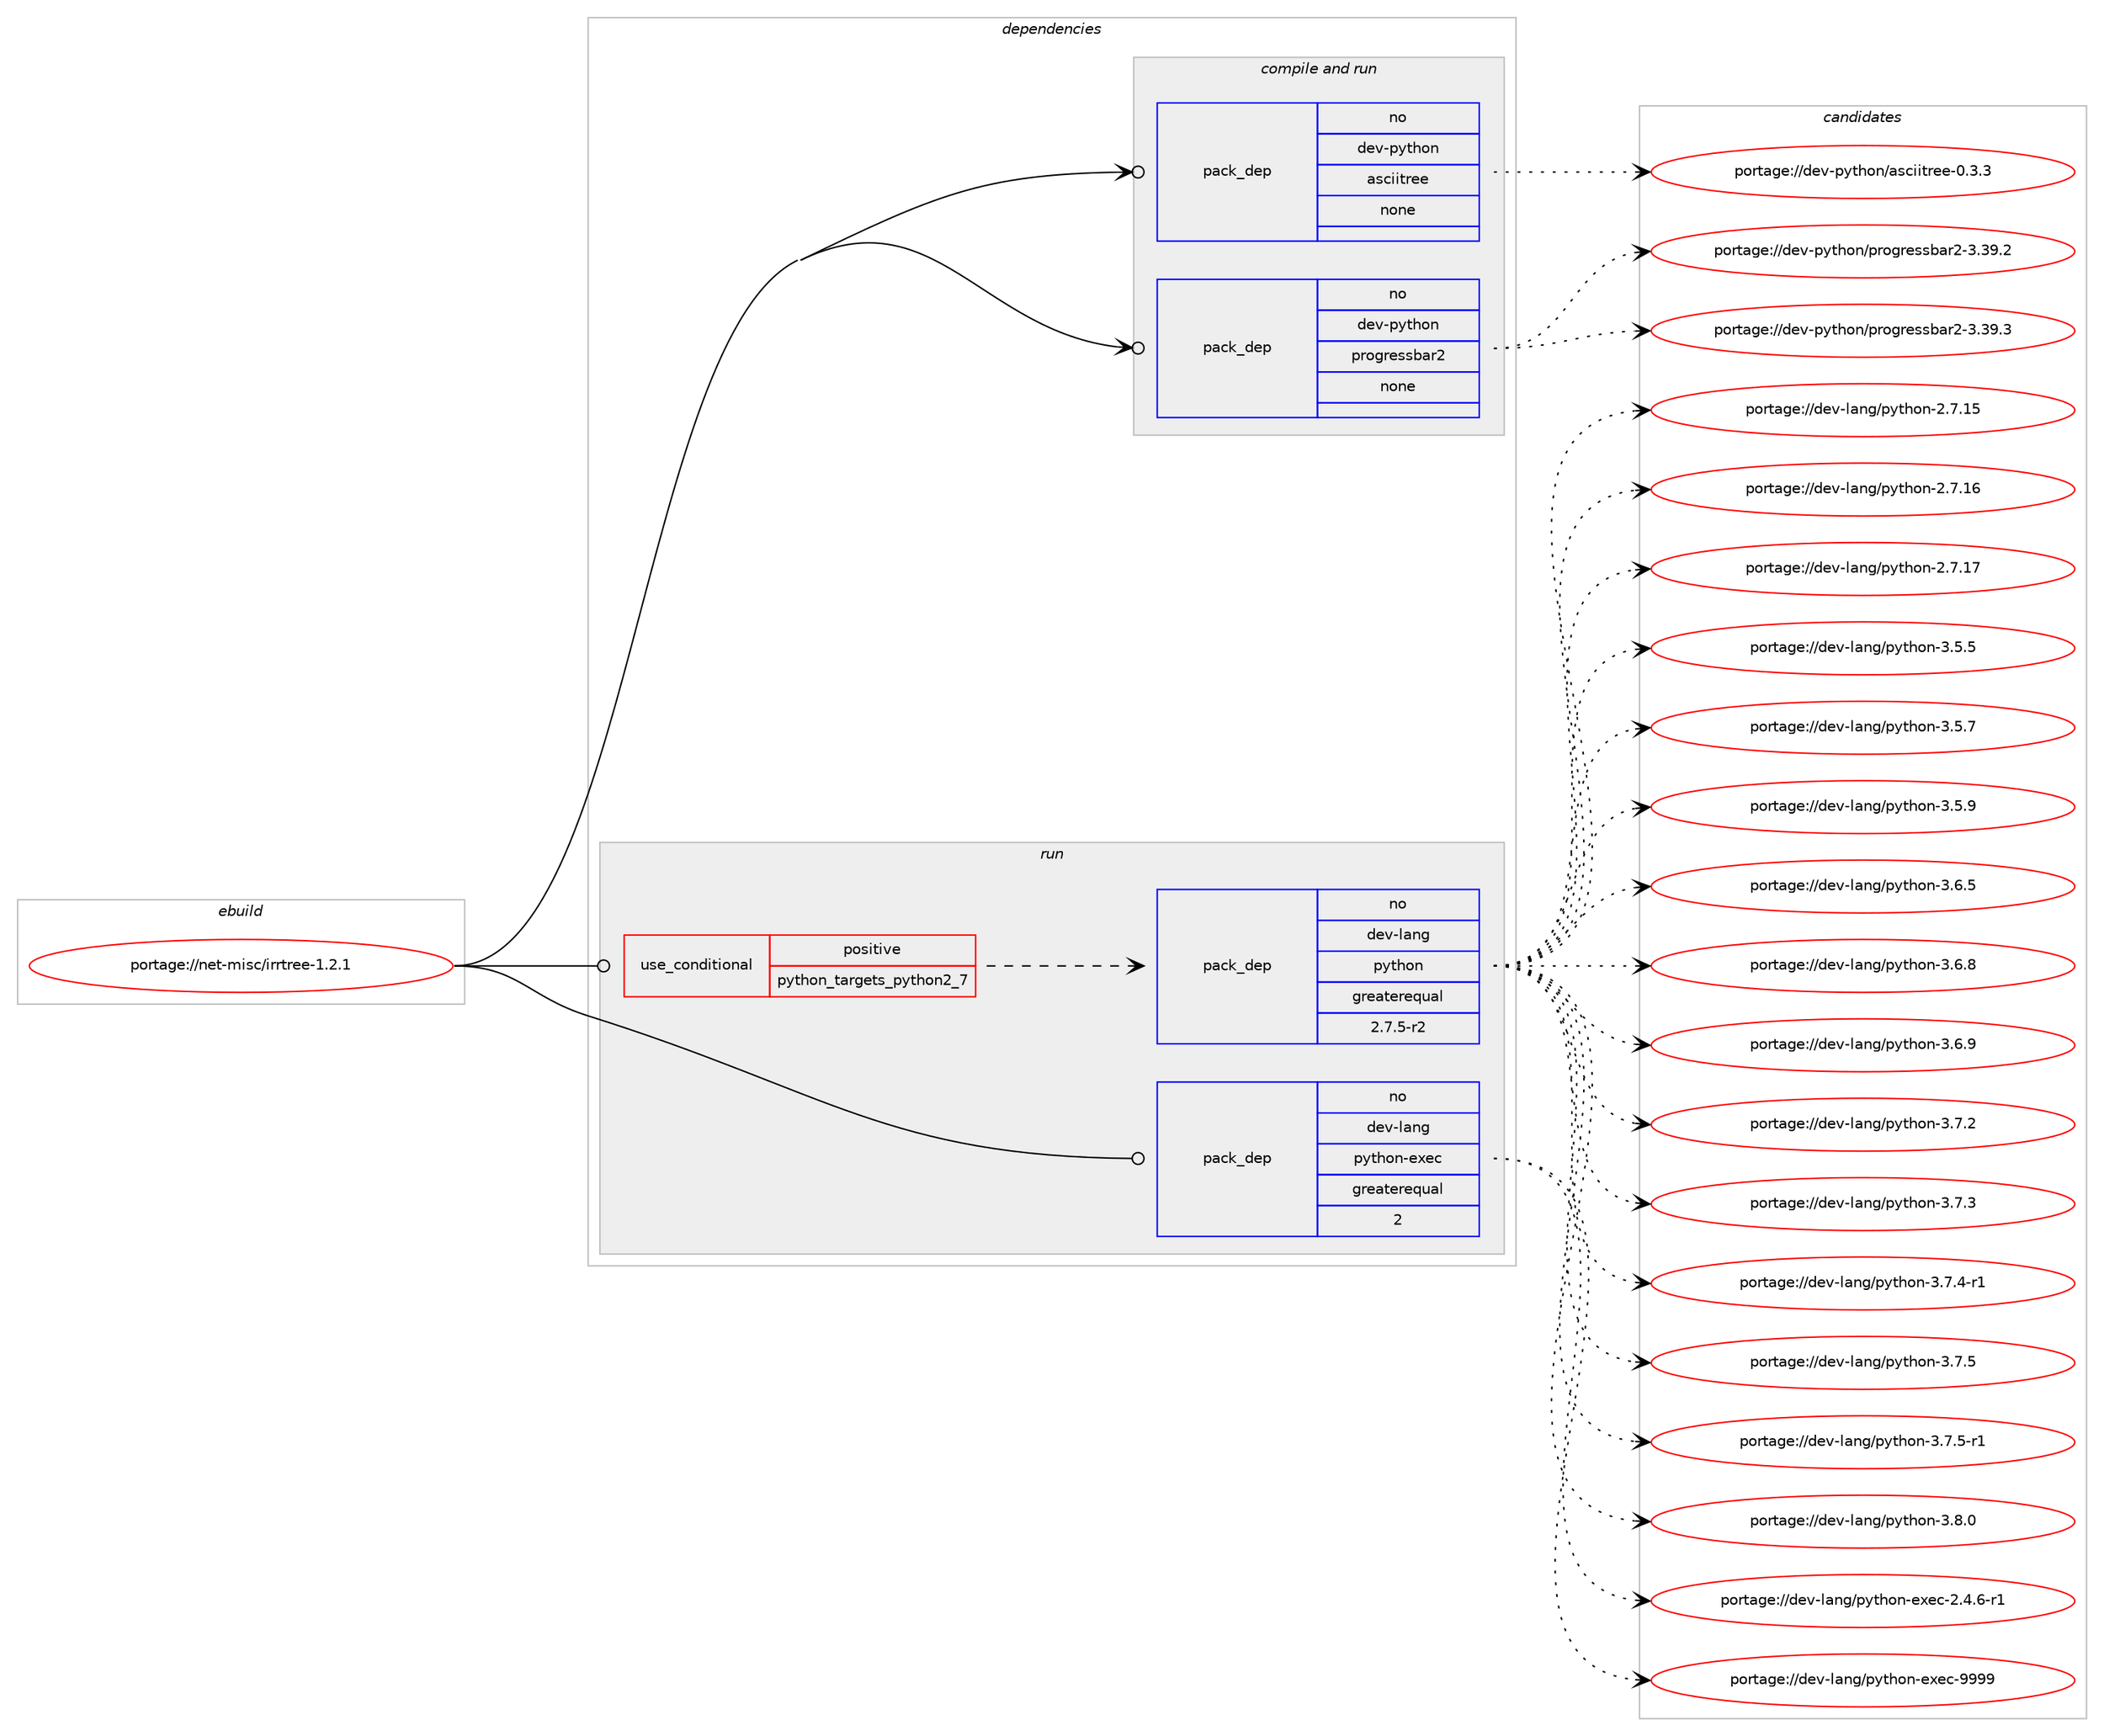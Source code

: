 digraph prolog {

# *************
# Graph options
# *************

newrank=true;
concentrate=true;
compound=true;
graph [rankdir=LR,fontname=Helvetica,fontsize=10,ranksep=1.5];#, ranksep=2.5, nodesep=0.2];
edge  [arrowhead=vee];
node  [fontname=Helvetica,fontsize=10];

# **********
# The ebuild
# **********

subgraph cluster_leftcol {
color=gray;
rank=same;
label=<<i>ebuild</i>>;
id [label="portage://net-misc/irrtree-1.2.1", color=red, width=4, href="../net-misc/irrtree-1.2.1.svg"];
}

# ****************
# The dependencies
# ****************

subgraph cluster_midcol {
color=gray;
label=<<i>dependencies</i>>;
subgraph cluster_compile {
fillcolor="#eeeeee";
style=filled;
label=<<i>compile</i>>;
}
subgraph cluster_compileandrun {
fillcolor="#eeeeee";
style=filled;
label=<<i>compile and run</i>>;
subgraph pack268871 {
dependency366825 [label=<<TABLE BORDER="0" CELLBORDER="1" CELLSPACING="0" CELLPADDING="4" WIDTH="220"><TR><TD ROWSPAN="6" CELLPADDING="30">pack_dep</TD></TR><TR><TD WIDTH="110">no</TD></TR><TR><TD>dev-python</TD></TR><TR><TD>asciitree</TD></TR><TR><TD>none</TD></TR><TR><TD></TD></TR></TABLE>>, shape=none, color=blue];
}
id:e -> dependency366825:w [weight=20,style="solid",arrowhead="odotvee"];
subgraph pack268872 {
dependency366826 [label=<<TABLE BORDER="0" CELLBORDER="1" CELLSPACING="0" CELLPADDING="4" WIDTH="220"><TR><TD ROWSPAN="6" CELLPADDING="30">pack_dep</TD></TR><TR><TD WIDTH="110">no</TD></TR><TR><TD>dev-python</TD></TR><TR><TD>progressbar2</TD></TR><TR><TD>none</TD></TR><TR><TD></TD></TR></TABLE>>, shape=none, color=blue];
}
id:e -> dependency366826:w [weight=20,style="solid",arrowhead="odotvee"];
}
subgraph cluster_run {
fillcolor="#eeeeee";
style=filled;
label=<<i>run</i>>;
subgraph cond91857 {
dependency366827 [label=<<TABLE BORDER="0" CELLBORDER="1" CELLSPACING="0" CELLPADDING="4"><TR><TD ROWSPAN="3" CELLPADDING="10">use_conditional</TD></TR><TR><TD>positive</TD></TR><TR><TD>python_targets_python2_7</TD></TR></TABLE>>, shape=none, color=red];
subgraph pack268873 {
dependency366828 [label=<<TABLE BORDER="0" CELLBORDER="1" CELLSPACING="0" CELLPADDING="4" WIDTH="220"><TR><TD ROWSPAN="6" CELLPADDING="30">pack_dep</TD></TR><TR><TD WIDTH="110">no</TD></TR><TR><TD>dev-lang</TD></TR><TR><TD>python</TD></TR><TR><TD>greaterequal</TD></TR><TR><TD>2.7.5-r2</TD></TR></TABLE>>, shape=none, color=blue];
}
dependency366827:e -> dependency366828:w [weight=20,style="dashed",arrowhead="vee"];
}
id:e -> dependency366827:w [weight=20,style="solid",arrowhead="odot"];
subgraph pack268874 {
dependency366829 [label=<<TABLE BORDER="0" CELLBORDER="1" CELLSPACING="0" CELLPADDING="4" WIDTH="220"><TR><TD ROWSPAN="6" CELLPADDING="30">pack_dep</TD></TR><TR><TD WIDTH="110">no</TD></TR><TR><TD>dev-lang</TD></TR><TR><TD>python-exec</TD></TR><TR><TD>greaterequal</TD></TR><TR><TD>2</TD></TR></TABLE>>, shape=none, color=blue];
}
id:e -> dependency366829:w [weight=20,style="solid",arrowhead="odot"];
}
}

# **************
# The candidates
# **************

subgraph cluster_choices {
rank=same;
color=gray;
label=<<i>candidates</i>>;

subgraph choice268871 {
color=black;
nodesep=1;
choiceportage10010111845112121116104111110479711599105105116114101101454846514651 [label="portage://dev-python/asciitree-0.3.3", color=red, width=4,href="../dev-python/asciitree-0.3.3.svg"];
dependency366825:e -> choiceportage10010111845112121116104111110479711599105105116114101101454846514651:w [style=dotted,weight="100"];
}
subgraph choice268872 {
color=black;
nodesep=1;
choiceportage100101118451121211161041111104711211411110311410111511598971145045514651574650 [label="portage://dev-python/progressbar2-3.39.2", color=red, width=4,href="../dev-python/progressbar2-3.39.2.svg"];
choiceportage100101118451121211161041111104711211411110311410111511598971145045514651574651 [label="portage://dev-python/progressbar2-3.39.3", color=red, width=4,href="../dev-python/progressbar2-3.39.3.svg"];
dependency366826:e -> choiceportage100101118451121211161041111104711211411110311410111511598971145045514651574650:w [style=dotted,weight="100"];
dependency366826:e -> choiceportage100101118451121211161041111104711211411110311410111511598971145045514651574651:w [style=dotted,weight="100"];
}
subgraph choice268873 {
color=black;
nodesep=1;
choiceportage10010111845108971101034711212111610411111045504655464953 [label="portage://dev-lang/python-2.7.15", color=red, width=4,href="../dev-lang/python-2.7.15.svg"];
choiceportage10010111845108971101034711212111610411111045504655464954 [label="portage://dev-lang/python-2.7.16", color=red, width=4,href="../dev-lang/python-2.7.16.svg"];
choiceportage10010111845108971101034711212111610411111045504655464955 [label="portage://dev-lang/python-2.7.17", color=red, width=4,href="../dev-lang/python-2.7.17.svg"];
choiceportage100101118451089711010347112121116104111110455146534653 [label="portage://dev-lang/python-3.5.5", color=red, width=4,href="../dev-lang/python-3.5.5.svg"];
choiceportage100101118451089711010347112121116104111110455146534655 [label="portage://dev-lang/python-3.5.7", color=red, width=4,href="../dev-lang/python-3.5.7.svg"];
choiceportage100101118451089711010347112121116104111110455146534657 [label="portage://dev-lang/python-3.5.9", color=red, width=4,href="../dev-lang/python-3.5.9.svg"];
choiceportage100101118451089711010347112121116104111110455146544653 [label="portage://dev-lang/python-3.6.5", color=red, width=4,href="../dev-lang/python-3.6.5.svg"];
choiceportage100101118451089711010347112121116104111110455146544656 [label="portage://dev-lang/python-3.6.8", color=red, width=4,href="../dev-lang/python-3.6.8.svg"];
choiceportage100101118451089711010347112121116104111110455146544657 [label="portage://dev-lang/python-3.6.9", color=red, width=4,href="../dev-lang/python-3.6.9.svg"];
choiceportage100101118451089711010347112121116104111110455146554650 [label="portage://dev-lang/python-3.7.2", color=red, width=4,href="../dev-lang/python-3.7.2.svg"];
choiceportage100101118451089711010347112121116104111110455146554651 [label="portage://dev-lang/python-3.7.3", color=red, width=4,href="../dev-lang/python-3.7.3.svg"];
choiceportage1001011184510897110103471121211161041111104551465546524511449 [label="portage://dev-lang/python-3.7.4-r1", color=red, width=4,href="../dev-lang/python-3.7.4-r1.svg"];
choiceportage100101118451089711010347112121116104111110455146554653 [label="portage://dev-lang/python-3.7.5", color=red, width=4,href="../dev-lang/python-3.7.5.svg"];
choiceportage1001011184510897110103471121211161041111104551465546534511449 [label="portage://dev-lang/python-3.7.5-r1", color=red, width=4,href="../dev-lang/python-3.7.5-r1.svg"];
choiceportage100101118451089711010347112121116104111110455146564648 [label="portage://dev-lang/python-3.8.0", color=red, width=4,href="../dev-lang/python-3.8.0.svg"];
dependency366828:e -> choiceportage10010111845108971101034711212111610411111045504655464953:w [style=dotted,weight="100"];
dependency366828:e -> choiceportage10010111845108971101034711212111610411111045504655464954:w [style=dotted,weight="100"];
dependency366828:e -> choiceportage10010111845108971101034711212111610411111045504655464955:w [style=dotted,weight="100"];
dependency366828:e -> choiceportage100101118451089711010347112121116104111110455146534653:w [style=dotted,weight="100"];
dependency366828:e -> choiceportage100101118451089711010347112121116104111110455146534655:w [style=dotted,weight="100"];
dependency366828:e -> choiceportage100101118451089711010347112121116104111110455146534657:w [style=dotted,weight="100"];
dependency366828:e -> choiceportage100101118451089711010347112121116104111110455146544653:w [style=dotted,weight="100"];
dependency366828:e -> choiceportage100101118451089711010347112121116104111110455146544656:w [style=dotted,weight="100"];
dependency366828:e -> choiceportage100101118451089711010347112121116104111110455146544657:w [style=dotted,weight="100"];
dependency366828:e -> choiceportage100101118451089711010347112121116104111110455146554650:w [style=dotted,weight="100"];
dependency366828:e -> choiceportage100101118451089711010347112121116104111110455146554651:w [style=dotted,weight="100"];
dependency366828:e -> choiceportage1001011184510897110103471121211161041111104551465546524511449:w [style=dotted,weight="100"];
dependency366828:e -> choiceportage100101118451089711010347112121116104111110455146554653:w [style=dotted,weight="100"];
dependency366828:e -> choiceportage1001011184510897110103471121211161041111104551465546534511449:w [style=dotted,weight="100"];
dependency366828:e -> choiceportage100101118451089711010347112121116104111110455146564648:w [style=dotted,weight="100"];
}
subgraph choice268874 {
color=black;
nodesep=1;
choiceportage10010111845108971101034711212111610411111045101120101994550465246544511449 [label="portage://dev-lang/python-exec-2.4.6-r1", color=red, width=4,href="../dev-lang/python-exec-2.4.6-r1.svg"];
choiceportage10010111845108971101034711212111610411111045101120101994557575757 [label="portage://dev-lang/python-exec-9999", color=red, width=4,href="../dev-lang/python-exec-9999.svg"];
dependency366829:e -> choiceportage10010111845108971101034711212111610411111045101120101994550465246544511449:w [style=dotted,weight="100"];
dependency366829:e -> choiceportage10010111845108971101034711212111610411111045101120101994557575757:w [style=dotted,weight="100"];
}
}

}
